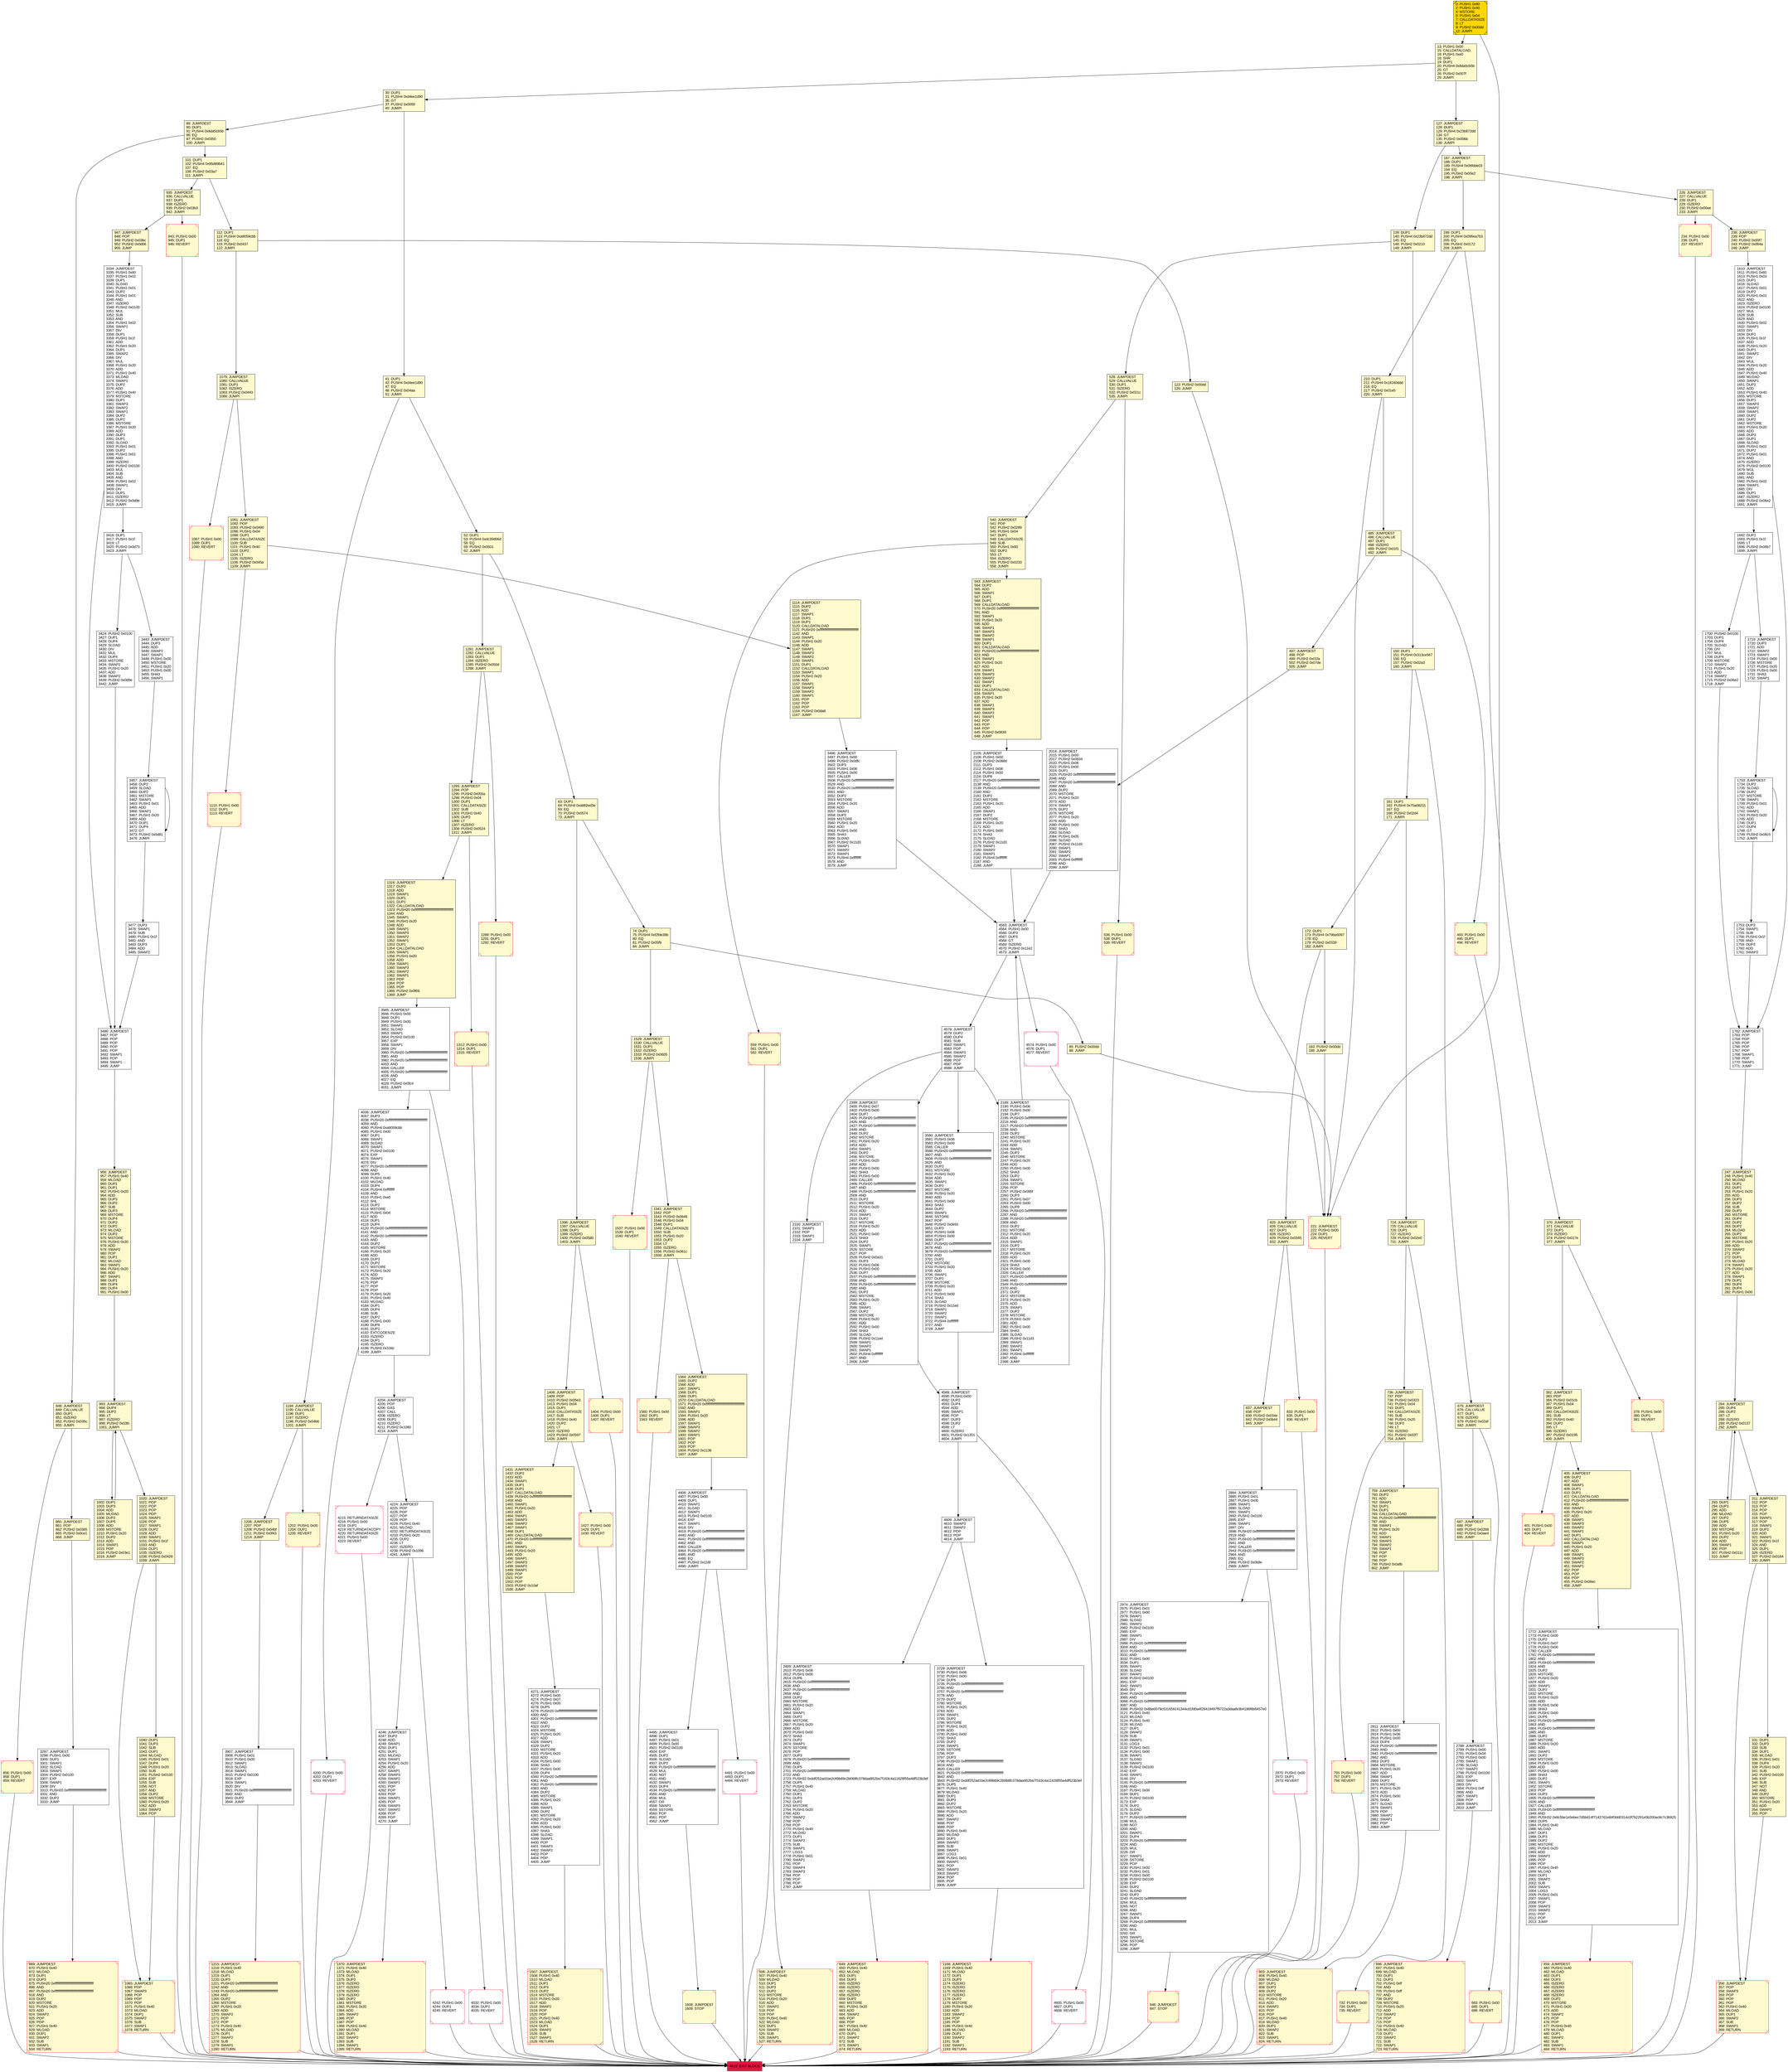 digraph G {
bgcolor=transparent rankdir=UD;
node [shape=box style=filled color=black fillcolor=white fontname=arial fontcolor=black];
187 [label="187: JUMPDEST\l188: DUP1\l189: PUSH4 0x06fdde03\l194: EQ\l195: PUSH2 0x00e2\l198: JUMPI\l" fillcolor=lemonchiffon ];
4615 [label="4615: EXIT BLOCK\l" fillcolor=crimson ];
683 [label="683: PUSH1 0x00\l685: DUP1\l686: REVERT\l" fillcolor=lemonchiffon shape=Msquare color=crimson ];
4495 [label="4495: JUMPDEST\l4496: DUP1\l4497: PUSH1 0x01\l4499: PUSH1 0x00\l4501: PUSH2 0x0100\l4504: EXP\l4505: DUP2\l4506: SLOAD\l4507: DUP2\l4508: PUSH20 0xffffffffffffffffffffffffffffffffffffffff\l4529: MUL\l4530: NOT\l4531: AND\l4532: SWAP1\l4533: DUP4\l4534: PUSH20 0xffffffffffffffffffffffffffffffffffffffff\l4555: AND\l4556: MUL\l4557: OR\l4558: SWAP1\l4559: SSTORE\l4560: POP\l4561: POP\l4562: JUMP\l" ];
956 [label="956: JUMPDEST\l957: PUSH1 0x40\l959: MLOAD\l960: DUP1\l961: DUP1\l962: PUSH1 0x20\l964: ADD\l965: DUP3\l966: DUP2\l967: SUB\l968: DUP3\l969: MSTORE\l970: DUP4\l971: DUP2\l972: DUP2\l973: MLOAD\l974: DUP2\l975: MSTORE\l976: PUSH1 0x20\l978: ADD\l979: SWAP2\l980: POP\l981: DUP1\l982: MLOAD\l983: SWAP1\l984: PUSH1 0x20\l986: ADD\l987: SWAP1\l988: DUP1\l989: DUP4\l990: DUP4\l991: PUSH1 0x00\l" fillcolor=lemonchiffon ];
696 [label="696: JUMPDEST\l697: PUSH1 0x40\l699: MLOAD\l700: DUP1\l701: DUP3\l702: PUSH1 0xff\l704: AND\l705: PUSH1 0xff\l707: AND\l708: DUP2\l709: MSTORE\l710: PUSH1 0x20\l712: ADD\l713: SWAP2\l714: POP\l715: POP\l716: PUSH1 0x40\l718: MLOAD\l719: DUP1\l720: SWAP2\l721: SUB\l722: SWAP1\l723: RETURN\l" fillcolor=lemonchiffon shape=Msquare color=crimson ];
759 [label="759: JUMPDEST\l760: DUP2\l761: ADD\l762: SWAP1\l763: DUP1\l764: DUP1\l765: CALLDATALOAD\l766: PUSH20 0xffffffffffffffffffffffffffffffffffffffff\l787: AND\l788: SWAP1\l789: PUSH1 0x20\l791: ADD\l792: SWAP1\l793: SWAP3\l794: SWAP2\l795: SWAP1\l796: POP\l797: POP\l798: POP\l799: PUSH2 0x0afb\l802: JUMP\l" fillcolor=lemonchiffon ];
943 [label="943: PUSH1 0x00\l945: DUP1\l946: REVERT\l" fillcolor=lemonchiffon shape=Msquare color=crimson ];
4563 [label="4563: JUMPDEST\l4564: PUSH1 0x00\l4566: DUP3\l4567: DUP3\l4568: GT\l4569: ISZERO\l4570: PUSH2 0x11e2\l4573: JUMPI\l" ];
1202 [label="1202: PUSH1 0x00\l1204: DUP1\l1205: REVERT\l" fillcolor=lemonchiffon shape=Msquare color=crimson ];
74 [label="74: DUP1\l75: PUSH4 0xf2fde38b\l80: EQ\l81: PUSH2 0x05f9\l84: JUMPI\l" fillcolor=lemonchiffon ];
89 [label="89: JUMPDEST\l90: DUP1\l91: PUSH4 0x8da5cb5b\l96: EQ\l97: PUSH2 0x0350\l100: JUMPI\l" fillcolor=lemonchiffon ];
1040 [label="1040: DUP1\l1041: DUP3\l1042: SUB\l1043: DUP1\l1044: MLOAD\l1045: PUSH1 0x01\l1047: DUP4\l1048: PUSH1 0x20\l1050: SUB\l1051: PUSH2 0x0100\l1054: EXP\l1055: SUB\l1056: NOT\l1057: AND\l1058: DUP2\l1059: MSTORE\l1060: PUSH1 0x20\l1062: ADD\l1063: SWAP2\l1064: POP\l" fillcolor=lemonchiffon ];
311 [label="311: JUMPDEST\l312: POP\l313: POP\l314: POP\l315: POP\l316: SWAP1\l317: POP\l318: SWAP1\l319: DUP2\l320: ADD\l321: SWAP1\l322: PUSH1 0x1f\l324: AND\l325: DUP1\l326: ISZERO\l327: PUSH2 0x0164\l330: JUMPI\l" fillcolor=lemonchiffon ];
2974 [label="2974: JUMPDEST\l2975: PUSH1 0x01\l2977: PUSH1 0x00\l2979: SWAP1\l2980: SLOAD\l2981: SWAP1\l2982: PUSH2 0x0100\l2985: EXP\l2986: SWAP1\l2987: DIV\l2988: PUSH20 0xffffffffffffffffffffffffffffffffffffffff\l3009: AND\l3010: PUSH20 0xffffffffffffffffffffffffffffffffffffffff\l3031: AND\l3032: PUSH1 0x00\l3034: DUP1\l3035: SWAP1\l3036: SLOAD\l3037: SWAP1\l3038: PUSH2 0x0100\l3041: EXP\l3042: SWAP1\l3043: DIV\l3044: PUSH20 0xffffffffffffffffffffffffffffffffffffffff\l3065: AND\l3066: PUSH20 0xffffffffffffffffffffffffffffffffffffffff\l3087: AND\l3088: PUSH32 0x8be0079c531659141344cd1fd0a4f28419497f9722a3daafe3b4186f6b6457e0\l3121: PUSH1 0x40\l3123: MLOAD\l3124: PUSH1 0x40\l3126: MLOAD\l3127: DUP1\l3128: SWAP2\l3129: SUB\l3130: SWAP1\l3131: LOG3\l3132: PUSH1 0x01\l3134: PUSH1 0x00\l3136: SWAP1\l3137: SLOAD\l3138: SWAP1\l3139: PUSH2 0x0100\l3142: EXP\l3143: SWAP1\l3144: DIV\l3145: PUSH20 0xffffffffffffffffffffffffffffffffffffffff\l3166: AND\l3167: PUSH1 0x00\l3169: DUP1\l3170: PUSH2 0x0100\l3173: EXP\l3174: DUP2\l3175: SLOAD\l3176: DUP2\l3177: PUSH20 0xffffffffffffffffffffffffffffffffffffffff\l3198: MUL\l3199: NOT\l3200: AND\l3201: SWAP1\l3202: DUP4\l3203: PUSH20 0xffffffffffffffffffffffffffffffffffffffff\l3224: AND\l3225: MUL\l3226: OR\l3227: SWAP1\l3228: SSTORE\l3229: POP\l3230: PUSH1 0x00\l3232: PUSH1 0x01\l3234: PUSH1 0x00\l3236: PUSH2 0x0100\l3239: EXP\l3240: DUP2\l3241: SLOAD\l3242: DUP2\l3243: PUSH20 0xffffffffffffffffffffffffffffffffffffffff\l3264: MUL\l3265: NOT\l3266: AND\l3267: SWAP1\l3268: DUP4\l3269: PUSH20 0xffffffffffffffffffffffffffffffffffffffff\l3290: AND\l3291: MUL\l3292: OR\l3293: SWAP1\l3294: SSTORE\l3295: POP\l3296: JUMP\l" ];
382 [label="382: JUMPDEST\l383: POP\l384: PUSH2 0x01cb\l387: PUSH1 0x04\l389: DUP1\l390: CALLDATASIZE\l391: SUB\l392: PUSH1 0x40\l394: DUP2\l395: LT\l396: ISZERO\l397: PUSH2 0x0195\l400: JUMPI\l" fillcolor=lemonchiffon ];
52 [label="52: DUP1\l53: PUSH4 0xdc39d06d\l58: EQ\l59: PUSH2 0x0501\l62: JUMPI\l" fillcolor=lemonchiffon ];
127 [label="127: JUMPDEST\l128: DUP1\l129: PUSH4 0x23b872dd\l134: GT\l135: PUSH2 0x00bb\l138: JUMPI\l" fillcolor=lemonchiffon ];
4491 [label="4491: PUSH1 0x00\l4493: DUP1\l4494: REVERT\l" shape=Msquare color=crimson ];
1700 [label="1700: PUSH2 0x0100\l1703: DUP1\l1704: DUP4\l1705: SLOAD\l1706: DIV\l1707: MUL\l1708: DUP4\l1709: MSTORE\l1710: SWAP2\l1711: PUSH1 0x20\l1713: ADD\l1714: SWAP2\l1715: PUSH2 0x06e2\l1718: JUMP\l" ];
139 [label="139: DUP1\l140: PUSH4 0x23b872dd\l145: EQ\l146: PUSH2 0x0210\l149: JUMPI\l" fillcolor=lemonchiffon ];
210 [label="210: DUP1\l211: PUSH4 0x18160ddd\l216: EQ\l217: PUSH2 0x01e5\l220: JUMPI\l" fillcolor=lemonchiffon ];
401 [label="401: PUSH1 0x00\l403: DUP1\l404: REVERT\l" fillcolor=lemonchiffon shape=Msquare color=crimson ];
1564 [label="1564: JUMPDEST\l1565: DUP2\l1566: ADD\l1567: SWAP1\l1568: DUP1\l1569: DUP1\l1570: CALLDATALOAD\l1571: PUSH20 0xffffffffffffffffffffffffffffffffffffffff\l1592: AND\l1593: SWAP1\l1594: PUSH1 0x20\l1596: ADD\l1597: SWAP1\l1598: SWAP3\l1599: SWAP2\l1600: SWAP1\l1601: POP\l1602: POP\l1603: POP\l1604: PUSH2 0x1136\l1607: JUMP\l" fillcolor=lemonchiffon ];
1427 [label="1427: PUSH1 0x00\l1429: DUP1\l1430: REVERT\l" fillcolor=lemonchiffon shape=Msquare color=crimson ];
4242 [label="4242: PUSH1 0x00\l4244: DUP1\l4245: REVERT\l" shape=Msquare color=crimson ];
101 [label="101: DUP1\l102: PUSH4 0x95d89b41\l107: EQ\l108: PUSH2 0x03a7\l111: JUMPI\l" fillcolor=lemonchiffon ];
869 [label="869: JUMPDEST\l870: PUSH1 0x40\l872: MLOAD\l873: DUP1\l874: DUP3\l875: PUSH20 0xffffffffffffffffffffffffffffffffffffffff\l896: AND\l897: PUSH20 0xffffffffffffffffffffffffffffffffffffffff\l918: AND\l919: DUP2\l920: MSTORE\l921: PUSH1 0x20\l923: ADD\l924: SWAP2\l925: POP\l926: POP\l927: PUSH1 0x40\l929: MLOAD\l930: DUP1\l931: SWAP2\l932: SUB\l933: SWAP1\l934: RETURN\l" fillcolor=lemonchiffon shape=Msquare color=crimson ];
3334 [label="3334: JUMPDEST\l3335: PUSH1 0x60\l3337: PUSH1 0x02\l3339: DUP1\l3340: SLOAD\l3341: PUSH1 0x01\l3343: DUP2\l3344: PUSH1 0x01\l3346: AND\l3347: ISZERO\l3348: PUSH2 0x0100\l3351: MUL\l3352: SUB\l3353: AND\l3354: PUSH1 0x02\l3356: SWAP1\l3357: DIV\l3358: DUP1\l3359: PUSH1 0x1f\l3361: ADD\l3362: PUSH1 0x20\l3364: DUP1\l3365: SWAP2\l3366: DIV\l3367: MUL\l3368: PUSH1 0x20\l3370: ADD\l3371: PUSH1 0x40\l3373: MLOAD\l3374: SWAP1\l3375: DUP2\l3376: ADD\l3377: PUSH1 0x40\l3379: MSTORE\l3380: DUP1\l3381: SWAP3\l3382: SWAP2\l3383: SWAP1\l3384: DUP2\l3385: DUP2\l3386: MSTORE\l3387: PUSH1 0x20\l3389: ADD\l3390: DUP3\l3391: DUP1\l3392: SLOAD\l3393: PUSH1 0x01\l3395: DUP2\l3396: PUSH1 0x01\l3398: AND\l3399: ISZERO\l3400: PUSH2 0x0100\l3403: MUL\l3404: SUB\l3405: AND\l3406: PUSH1 0x02\l3408: SWAP1\l3409: DIV\l3410: DUP1\l3411: ISZERO\l3412: PUSH2 0x0d9e\l3415: JUMPI\l" ];
3416 [label="3416: DUP1\l3417: PUSH1 0x1f\l3419: LT\l3420: PUSH2 0x0d73\l3423: JUMPI\l" ];
1610 [label="1610: JUMPDEST\l1611: PUSH1 0x60\l1613: PUSH1 0x03\l1615: DUP1\l1616: SLOAD\l1617: PUSH1 0x01\l1619: DUP2\l1620: PUSH1 0x01\l1622: AND\l1623: ISZERO\l1624: PUSH2 0x0100\l1627: MUL\l1628: SUB\l1629: AND\l1630: PUSH1 0x02\l1632: SWAP1\l1633: DIV\l1634: DUP1\l1635: PUSH1 0x1f\l1637: ADD\l1638: PUSH1 0x20\l1640: DUP1\l1641: SWAP2\l1642: DIV\l1643: MUL\l1644: PUSH1 0x20\l1646: ADD\l1647: PUSH1 0x40\l1649: MLOAD\l1650: SWAP1\l1651: DUP2\l1652: ADD\l1653: PUSH1 0x40\l1655: MSTORE\l1656: DUP1\l1657: SWAP3\l1658: SWAP2\l1659: SWAP1\l1660: DUP2\l1661: DUP2\l1662: MSTORE\l1663: PUSH1 0x20\l1665: ADD\l1666: DUP3\l1667: DUP1\l1668: SLOAD\l1669: PUSH1 0x01\l1671: DUP2\l1672: PUSH1 0x01\l1674: AND\l1675: ISZERO\l1676: PUSH2 0x0100\l1679: MUL\l1680: SUB\l1681: AND\l1682: PUSH1 0x02\l1684: SWAP1\l1685: DIV\l1686: DUP1\l1687: ISZERO\l1688: PUSH2 0x06e2\l1691: JUMPI\l" ];
3945 [label="3945: JUMPDEST\l3946: PUSH1 0x00\l3948: DUP1\l3949: PUSH1 0x00\l3951: SWAP1\l3952: SLOAD\l3953: SWAP1\l3954: PUSH2 0x0100\l3957: EXP\l3958: SWAP1\l3959: DIV\l3960: PUSH20 0xffffffffffffffffffffffffffffffffffffffff\l3981: AND\l3982: PUSH20 0xffffffffffffffffffffffffffffffffffffffff\l4003: AND\l4004: CALLER\l4005: PUSH20 0xffffffffffffffffffffffffffffffffffffffff\l4026: AND\l4027: EQ\l4028: PUSH2 0x0fc4\l4031: JUMPI\l" ];
2399 [label="2399: JUMPDEST\l2400: PUSH1 0x07\l2402: PUSH1 0x00\l2404: DUP7\l2405: PUSH20 0xffffffffffffffffffffffffffffffffffffffff\l2426: AND\l2427: PUSH20 0xffffffffffffffffffffffffffffffffffffffff\l2448: AND\l2449: DUP2\l2450: MSTORE\l2451: PUSH1 0x20\l2453: ADD\l2454: SWAP1\l2455: DUP2\l2456: MSTORE\l2457: PUSH1 0x20\l2459: ADD\l2460: PUSH1 0x00\l2462: SHA3\l2463: PUSH1 0x00\l2465: CALLER\l2466: PUSH20 0xffffffffffffffffffffffffffffffffffffffff\l2487: AND\l2488: PUSH20 0xffffffffffffffffffffffffffffffffffffffff\l2509: AND\l2510: DUP2\l2511: MSTORE\l2512: PUSH1 0x20\l2514: ADD\l2515: SWAP1\l2516: DUP2\l2517: MSTORE\l2518: PUSH1 0x20\l2520: ADD\l2521: PUSH1 0x00\l2523: SHA3\l2524: DUP2\l2525: SWAP1\l2526: SSTORE\l2527: POP\l2528: PUSH2 0x0a31\l2531: DUP3\l2532: PUSH1 0x06\l2534: PUSH1 0x00\l2536: DUP7\l2537: PUSH20 0xffffffffffffffffffffffffffffffffffffffff\l2558: AND\l2559: PUSH20 0xffffffffffffffffffffffffffffffffffffffff\l2580: AND\l2581: DUP2\l2582: MSTORE\l2583: PUSH1 0x20\l2585: ADD\l2586: SWAP1\l2587: DUP2\l2588: MSTORE\l2589: PUSH1 0x20\l2591: ADD\l2592: PUSH1 0x00\l2594: SHA3\l2595: SLOAD\l2596: PUSH2 0x11ed\l2599: SWAP1\l2600: SWAP2\l2601: SWAP1\l2602: PUSH4 0xffffffff\l2607: AND\l2608: JUMP\l" ];
4609 [label="4609: JUMPDEST\l4610: SWAP3\l4611: SWAP2\l4612: POP\l4613: POP\l4614: JUMP\l" ];
2970 [label="2970: PUSH1 0x00\l2972: DUP1\l2973: REVERT\l" shape=Msquare color=crimson ];
2788 [label="2788: JUMPDEST\l2789: PUSH1 0x00\l2791: PUSH1 0x04\l2793: PUSH1 0x00\l2795: SWAP1\l2796: SLOAD\l2797: SWAP1\l2798: PUSH2 0x0100\l2801: EXP\l2802: SWAP1\l2803: DIV\l2804: PUSH1 0xff\l2806: AND\l2807: SWAP1\l2808: POP\l2809: SWAP1\l2810: JUMP\l" ];
4224 [label="4224: JUMPDEST\l4225: POP\l4226: POP\l4227: POP\l4228: POP\l4229: PUSH1 0x40\l4231: MLOAD\l4232: RETURNDATASIZE\l4233: PUSH1 0x20\l4235: DUP2\l4236: LT\l4237: ISZERO\l4238: PUSH2 0x1096\l4241: JUMPI\l" ];
331 [label="331: DUP1\l332: DUP3\l333: SUB\l334: DUP1\l335: MLOAD\l336: PUSH1 0x01\l338: DUP4\l339: PUSH1 0x20\l341: SUB\l342: PUSH2 0x0100\l345: EXP\l346: SUB\l347: NOT\l348: AND\l349: DUP2\l350: MSTORE\l351: PUSH1 0x20\l353: ADD\l354: SWAP2\l355: POP\l" fillcolor=lemonchiffon ];
1541 [label="1541: JUMPDEST\l1542: POP\l1543: PUSH2 0x0648\l1546: PUSH1 0x04\l1548: DUP1\l1549: CALLDATASIZE\l1550: SUB\l1551: PUSH1 0x20\l1553: DUP2\l1554: LT\l1555: ISZERO\l1556: PUSH2 0x061c\l1559: JUMPI\l" fillcolor=lemonchiffon ];
993 [label="993: JUMPDEST\l994: DUP4\l995: DUP2\l996: LT\l997: ISZERO\l998: PUSH2 0x03fc\l1001: JUMPI\l" fillcolor=lemonchiffon ];
1408 [label="1408: JUMPDEST\l1409: POP\l1410: PUSH2 0x05e3\l1413: PUSH1 0x04\l1415: DUP1\l1416: CALLDATASIZE\l1417: SUB\l1418: PUSH1 0x40\l1420: DUP2\l1421: LT\l1422: ISZERO\l1423: PUSH2 0x0597\l1426: JUMPI\l" fillcolor=lemonchiffon ];
247 [label="247: JUMPDEST\l248: PUSH1 0x40\l250: MLOAD\l251: DUP1\l252: DUP1\l253: PUSH1 0x20\l255: ADD\l256: DUP3\l257: DUP2\l258: SUB\l259: DUP3\l260: MSTORE\l261: DUP4\l262: DUP2\l263: DUP2\l264: MLOAD\l265: DUP2\l266: MSTORE\l267: PUSH1 0x20\l269: ADD\l270: SWAP2\l271: POP\l272: DUP1\l273: MLOAD\l274: SWAP1\l275: PUSH1 0x20\l277: ADD\l278: SWAP1\l279: DUP1\l280: DUP4\l281: DUP4\l282: PUSH1 0x00\l" fillcolor=lemonchiffon ];
563 [label="563: JUMPDEST\l564: DUP2\l565: ADD\l566: SWAP1\l567: DUP1\l568: DUP1\l569: CALLDATALOAD\l570: PUSH20 0xffffffffffffffffffffffffffffffffffffffff\l591: AND\l592: SWAP1\l593: PUSH1 0x20\l595: ADD\l596: SWAP1\l597: SWAP3\l598: SWAP2\l599: SWAP1\l600: DUP1\l601: CALLDATALOAD\l602: PUSH20 0xffffffffffffffffffffffffffffffffffffffff\l623: AND\l624: SWAP1\l625: PUSH1 0x20\l627: ADD\l628: SWAP1\l629: SWAP3\l630: SWAP2\l631: SWAP1\l632: DUP1\l633: CALLDATALOAD\l634: SWAP1\l635: PUSH1 0x20\l637: ADD\l638: SWAP1\l639: SWAP3\l640: SWAP2\l641: SWAP1\l642: POP\l643: POP\l644: POP\l645: PUSH2 0x0839\l648: JUMP\l" fillcolor=lemonchiffon ];
506 [label="506: JUMPDEST\l507: PUSH1 0x40\l509: MLOAD\l510: DUP1\l511: DUP3\l512: DUP2\l513: MSTORE\l514: PUSH1 0x20\l516: ADD\l517: SWAP2\l518: POP\l519: POP\l520: PUSH1 0x40\l522: MLOAD\l523: DUP1\l524: SWAP2\l525: SUB\l526: SWAP1\l527: RETURN\l" fillcolor=lemonchiffon shape=Msquare color=crimson ];
234 [label="234: PUSH1 0x00\l236: DUP1\l237: REVERT\l" fillcolor=lemonchiffon shape=Msquare color=crimson ];
284 [label="284: JUMPDEST\l285: DUP4\l286: DUP2\l287: LT\l288: ISZERO\l289: PUSH2 0x0137\l292: JUMPI\l" fillcolor=lemonchiffon ];
1692 [label="1692: DUP1\l1693: PUSH1 0x1f\l1695: LT\l1696: PUSH2 0x06b7\l1699: JUMPI\l" ];
238 [label="238: JUMPDEST\l239: POP\l240: PUSH2 0x00f7\l243: PUSH2 0x064a\l246: JUMP\l" fillcolor=lemonchiffon ];
493 [label="493: PUSH1 0x00\l495: DUP1\l496: REVERT\l" fillcolor=lemonchiffon shape=Msquare color=crimson ];
837 [label="837: JUMPDEST\l838: POP\l839: PUSH2 0x034e\l842: PUSH2 0x0b44\l845: JUMP\l" fillcolor=lemonchiffon ];
4271 [label="4271: JUMPDEST\l4272: PUSH1 0x00\l4274: PUSH1 0x07\l4276: PUSH1 0x00\l4278: DUP5\l4279: PUSH20 0xffffffffffffffffffffffffffffffffffffffff\l4300: AND\l4301: PUSH20 0xffffffffffffffffffffffffffffffffffffffff\l4322: AND\l4323: DUP2\l4324: MSTORE\l4325: PUSH1 0x20\l4327: ADD\l4328: SWAP1\l4329: DUP2\l4330: MSTORE\l4331: PUSH1 0x20\l4333: ADD\l4334: PUSH1 0x00\l4336: SHA3\l4337: PUSH1 0x00\l4339: DUP4\l4340: PUSH20 0xffffffffffffffffffffffffffffffffffffffff\l4361: AND\l4362: PUSH20 0xffffffffffffffffffffffffffffffffffffffff\l4383: AND\l4384: DUP2\l4385: MSTORE\l4386: PUSH1 0x20\l4388: ADD\l4389: SWAP1\l4390: DUP2\l4391: MSTORE\l4392: PUSH1 0x20\l4394: ADD\l4395: PUSH1 0x00\l4397: SHA3\l4398: SLOAD\l4399: SWAP1\l4400: POP\l4401: SWAP3\l4402: SWAP2\l4403: POP\l4404: POP\l4405: JUMP\l" ];
1507 [label="1507: JUMPDEST\l1508: PUSH1 0x40\l1510: MLOAD\l1511: DUP1\l1512: DUP3\l1513: DUP2\l1514: MSTORE\l1515: PUSH1 0x20\l1517: ADD\l1518: SWAP2\l1519: POP\l1520: POP\l1521: PUSH1 0x40\l1523: MLOAD\l1524: DUP1\l1525: SWAP2\l1526: SUB\l1527: SWAP1\l1528: RETURN\l" fillcolor=lemonchiffon shape=Msquare color=crimson ];
755 [label="755: PUSH1 0x00\l757: DUP1\l758: REVERT\l" fillcolor=lemonchiffon shape=Msquare color=crimson ];
3729 [label="3729: JUMPDEST\l3730: PUSH1 0x06\l3732: PUSH1 0x00\l3734: DUP6\l3735: PUSH20 0xffffffffffffffffffffffffffffffffffffffff\l3756: AND\l3757: PUSH20 0xffffffffffffffffffffffffffffffffffffffff\l3778: AND\l3779: DUP2\l3780: MSTORE\l3781: PUSH1 0x20\l3783: ADD\l3784: SWAP1\l3785: DUP2\l3786: MSTORE\l3787: PUSH1 0x20\l3789: ADD\l3790: PUSH1 0x00\l3792: SHA3\l3793: DUP2\l3794: SWAP1\l3795: SSTORE\l3796: POP\l3797: DUP3\l3798: PUSH20 0xffffffffffffffffffffffffffffffffffffffff\l3819: AND\l3820: CALLER\l3821: PUSH20 0xffffffffffffffffffffffffffffffffffffffff\l3842: AND\l3843: PUSH32 0xddf252ad1be2c89b69c2b068fc378daa952ba7f163c4a11628f55a4df523b3ef\l3876: DUP5\l3877: PUSH1 0x40\l3879: MLOAD\l3880: DUP1\l3881: DUP3\l3882: DUP2\l3883: MSTORE\l3884: PUSH1 0x20\l3886: ADD\l3887: SWAP2\l3888: POP\l3889: POP\l3890: PUSH1 0x40\l3892: MLOAD\l3893: DUP1\l3894: SWAP2\l3895: SUB\l3896: SWAP1\l3897: LOG3\l3898: PUSH1 0x01\l3900: SWAP1\l3901: POP\l3902: SWAP3\l3903: SWAP2\l3904: POP\l3905: POP\l3906: JUMP\l" ];
4036 [label="4036: JUMPDEST\l4037: DUP3\l4038: PUSH20 0xffffffffffffffffffffffffffffffffffffffff\l4059: AND\l4060: PUSH4 0xa9059cbb\l4065: PUSH1 0x00\l4067: DUP1\l4068: SWAP1\l4069: SLOAD\l4070: SWAP1\l4071: PUSH2 0x0100\l4074: EXP\l4075: SWAP1\l4076: DIV\l4077: PUSH20 0xffffffffffffffffffffffffffffffffffffffff\l4098: AND\l4099: DUP5\l4100: PUSH1 0x40\l4102: MLOAD\l4103: DUP4\l4104: PUSH4 0xffffffff\l4109: AND\l4110: PUSH1 0xe0\l4112: SHL\l4113: DUP2\l4114: MSTORE\l4115: PUSH1 0x04\l4117: ADD\l4118: DUP1\l4119: DUP4\l4120: PUSH20 0xffffffffffffffffffffffffffffffffffffffff\l4141: AND\l4142: PUSH20 0xffffffffffffffffffffffffffffffffffffffff\l4163: AND\l4164: DUP2\l4165: MSTORE\l4166: PUSH1 0x20\l4168: ADD\l4169: DUP3\l4170: DUP2\l4171: MSTORE\l4172: PUSH1 0x20\l4174: ADD\l4175: SWAP3\l4176: POP\l4177: POP\l4178: POP\l4179: PUSH1 0x20\l4181: PUSH1 0x40\l4183: MLOAD\l4184: DUP1\l4185: DUP4\l4186: SUB\l4187: DUP2\l4188: PUSH1 0x00\l4190: DUP8\l4191: DUP1\l4192: EXTCODESIZE\l4193: ISZERO\l4194: DUP1\l4195: ISZERO\l4196: PUSH2 0x106c\l4199: JUMPI\l" ];
497 [label="497: JUMPDEST\l498: POP\l499: PUSH2 0x01fa\l502: PUSH2 0x07de\l505: JUMP\l" fillcolor=lemonchiffon ];
4605 [label="4605: PUSH1 0x00\l4607: DUP1\l4608: REVERT\l" shape=Msquare color=crimson ];
724 [label="724: JUMPDEST\l725: CALLVALUE\l726: DUP1\l727: ISZERO\l728: PUSH2 0x02e0\l731: JUMPI\l" fillcolor=lemonchiffon ];
30 [label="30: DUP1\l31: PUSH4 0xd4ee1d90\l36: GT\l37: PUSH2 0x0059\l40: JUMPI\l" fillcolor=lemonchiffon ];
4032 [label="4032: PUSH1 0x00\l4034: DUP1\l4035: REVERT\l" shape=Msquare color=crimson ];
405 [label="405: JUMPDEST\l406: DUP2\l407: ADD\l408: SWAP1\l409: DUP1\l410: DUP1\l411: CALLDATALOAD\l412: PUSH20 0xffffffffffffffffffffffffffffffffffffffff\l433: AND\l434: SWAP1\l435: PUSH1 0x20\l437: ADD\l438: SWAP1\l439: SWAP3\l440: SWAP2\l441: SWAP1\l442: DUP1\l443: CALLDATALOAD\l444: SWAP1\l445: PUSH1 0x20\l447: ADD\l448: SWAP1\l449: SWAP3\l450: SWAP2\l451: SWAP1\l452: POP\l453: POP\l454: POP\l455: PUSH2 0x06ec\l458: JUMP\l" fillcolor=lemonchiffon ];
1370 [label="1370: JUMPDEST\l1371: PUSH1 0x40\l1373: MLOAD\l1374: DUP1\l1375: DUP3\l1376: ISZERO\l1377: ISZERO\l1378: ISZERO\l1379: ISZERO\l1380: DUP2\l1381: MSTORE\l1382: PUSH1 0x20\l1384: ADD\l1385: SWAP2\l1386: POP\l1387: POP\l1388: PUSH1 0x40\l1390: MLOAD\l1391: DUP1\l1392: SWAP2\l1393: SUB\l1394: SWAP1\l1395: RETURN\l" fillcolor=lemonchiffon shape=Msquare color=crimson ];
183 [label="183: PUSH2 0x00dd\l186: JUMP\l" fillcolor=lemonchiffon ];
226 [label="226: JUMPDEST\l227: CALLVALUE\l228: DUP1\l229: ISZERO\l230: PUSH2 0x00ee\l233: JUMPI\l" fillcolor=lemonchiffon ];
2100 [label="2100: JUMPDEST\l2101: SWAP1\l2102: POP\l2103: SWAP1\l2104: JUMP\l" ];
736 [label="736: JUMPDEST\l737: POP\l738: PUSH2 0x0323\l741: PUSH1 0x04\l743: DUP1\l744: CALLDATASIZE\l745: SUB\l746: PUSH1 0x20\l748: DUP2\l749: LT\l750: ISZERO\l751: PUSH2 0x02f7\l754: JUMPI\l" fillcolor=lemonchiffon ];
3443 [label="3443: JUMPDEST\l3444: DUP3\l3445: ADD\l3446: SWAP2\l3447: SWAP1\l3448: PUSH1 0x00\l3450: MSTORE\l3451: PUSH1 0x20\l3453: PUSH1 0x00\l3455: SHA3\l3456: SWAP1\l" ];
4215 [label="4215: RETURNDATASIZE\l4216: PUSH1 0x00\l4218: DUP1\l4219: RETURNDATACOPY\l4220: RETURNDATASIZE\l4221: PUSH1 0x00\l4223: REVERT\l" shape=Msquare color=crimson ];
3457 [label="3457: JUMPDEST\l3458: DUP2\l3459: SLOAD\l3460: DUP2\l3461: MSTORE\l3462: SWAP1\l3463: PUSH1 0x01\l3465: ADD\l3466: SWAP1\l3467: PUSH1 0x20\l3469: ADD\l3470: DUP1\l3471: DUP4\l3472: GT\l3473: PUSH2 0x0d81\l3476: JUMPI\l" ];
1293 [label="1293: JUMPDEST\l1294: POP\l1295: PUSH2 0x055a\l1298: PUSH1 0x04\l1300: DUP1\l1301: CALLDATASIZE\l1302: SUB\l1303: PUSH1 0x40\l1305: DUP2\l1306: LT\l1307: ISZERO\l1308: PUSH2 0x0524\l1311: JUMPI\l" fillcolor=lemonchiffon ];
1529 [label="1529: JUMPDEST\l1530: CALLVALUE\l1531: DUP1\l1532: ISZERO\l1533: PUSH2 0x0605\l1536: JUMPI\l" fillcolor=lemonchiffon ];
112 [label="112: DUP1\l113: PUSH4 0xa9059cbb\l118: EQ\l119: PUSH2 0x0437\l122: JUMPI\l" fillcolor=lemonchiffon ];
732 [label="732: PUSH1 0x00\l734: DUP1\l735: REVERT\l" fillcolor=lemonchiffon shape=Msquare color=crimson ];
2811 [label="2811: JUMPDEST\l2812: PUSH1 0x00\l2814: PUSH1 0x06\l2816: PUSH1 0x00\l2818: DUP4\l2819: PUSH20 0xffffffffffffffffffffffffffffffffffffffff\l2840: AND\l2841: PUSH20 0xffffffffffffffffffffffffffffffffffffffff\l2862: AND\l2863: DUP2\l2864: MSTORE\l2865: PUSH1 0x20\l2867: ADD\l2868: SWAP1\l2869: DUP2\l2870: MSTORE\l2871: PUSH1 0x20\l2873: ADD\l2874: PUSH1 0x00\l2876: SHA3\l2877: SLOAD\l2878: SWAP1\l2879: POP\l2880: SWAP2\l2881: SWAP1\l2882: POP\l2883: JUMP\l" ];
370 [label="370: JUMPDEST\l371: CALLVALUE\l372: DUP1\l373: ISZERO\l374: PUSH2 0x017e\l377: JUMPI\l" fillcolor=lemonchiffon ];
4574 [label="4574: PUSH1 0x00\l4576: DUP1\l4577: REVERT\l" shape=Msquare color=crimson ];
1312 [label="1312: PUSH1 0x00\l1314: DUP1\l1315: REVERT\l" fillcolor=lemonchiffon shape=Msquare color=crimson ];
85 [label="85: PUSH2 0x00dd\l88: JUMP\l" fillcolor=lemonchiffon ];
150 [label="150: DUP1\l151: PUSH4 0x313ce567\l156: EQ\l157: PUSH2 0x02a3\l160: JUMPI\l" fillcolor=lemonchiffon ];
161 [label="161: DUP1\l162: PUSH4 0x70a08231\l167: EQ\l168: PUSH2 0x02d4\l171: JUMPI\l" fillcolor=lemonchiffon ];
825 [label="825: JUMPDEST\l826: CALLVALUE\l827: DUP1\l828: ISZERO\l829: PUSH2 0x0345\l832: JUMPI\l" fillcolor=lemonchiffon ];
4204 [label="4204: JUMPDEST\l4205: POP\l4206: GAS\l4207: CALL\l4208: ISZERO\l4209: DUP1\l4210: ISZERO\l4211: PUSH2 0x1080\l4214: JUMPI\l" ];
1114 [label="1114: JUMPDEST\l1115: DUP2\l1116: ADD\l1117: SWAP1\l1118: DUP1\l1119: DUP1\l1120: CALLDATALOAD\l1121: PUSH20 0xffffffffffffffffffffffffffffffffffffffff\l1142: AND\l1143: SWAP1\l1144: PUSH1 0x20\l1146: ADD\l1147: SWAP1\l1148: SWAP3\l1149: SWAP2\l1150: SWAP1\l1151: DUP1\l1152: CALLDATALOAD\l1153: SWAP1\l1154: PUSH1 0x20\l1156: ADD\l1157: SWAP1\l1158: SWAP3\l1159: SWAP2\l1160: SWAP1\l1161: POP\l1162: POP\l1163: POP\l1164: PUSH2 0x0da8\l1167: JUMP\l" fillcolor=lemonchiffon ];
1772 [label="1772: JUMPDEST\l1773: PUSH1 0x00\l1775: DUP2\l1776: PUSH1 0x07\l1778: PUSH1 0x00\l1780: CALLER\l1781: PUSH20 0xffffffffffffffffffffffffffffffffffffffff\l1802: AND\l1803: PUSH20 0xffffffffffffffffffffffffffffffffffffffff\l1824: AND\l1825: DUP2\l1826: MSTORE\l1827: PUSH1 0x20\l1829: ADD\l1830: SWAP1\l1831: DUP2\l1832: MSTORE\l1833: PUSH1 0x20\l1835: ADD\l1836: PUSH1 0x00\l1838: SHA3\l1839: PUSH1 0x00\l1841: DUP6\l1842: PUSH20 0xffffffffffffffffffffffffffffffffffffffff\l1863: AND\l1864: PUSH20 0xffffffffffffffffffffffffffffffffffffffff\l1885: AND\l1886: DUP2\l1887: MSTORE\l1888: PUSH1 0x20\l1890: ADD\l1891: SWAP1\l1892: DUP2\l1893: MSTORE\l1894: PUSH1 0x20\l1896: ADD\l1897: PUSH1 0x00\l1899: SHA3\l1900: DUP2\l1901: SWAP1\l1902: SSTORE\l1903: POP\l1904: DUP3\l1905: PUSH20 0xffffffffffffffffffffffffffffffffffffffff\l1926: AND\l1927: CALLER\l1928: PUSH20 0xffffffffffffffffffffffffffffffffffffffff\l1949: AND\l1950: PUSH32 0x8c5be1e5ebec7d5bd14f71427d1e84f3dd0314c0f7b2291e5b200ac8c7c3b925\l1983: DUP5\l1984: PUSH1 0x40\l1986: MLOAD\l1987: DUP1\l1988: DUP3\l1989: DUP2\l1990: MSTORE\l1991: PUSH1 0x20\l1993: ADD\l1994: SWAP2\l1995: POP\l1996: POP\l1997: PUSH1 0x40\l1999: MLOAD\l2000: DUP1\l2001: SWAP2\l2002: SUB\l2003: SWAP1\l2004: LOG3\l2005: PUSH1 0x01\l2007: SWAP1\l2008: POP\l2009: SWAP3\l2010: SWAP2\l2011: POP\l2012: POP\l2013: JUMP\l" ];
293 [label="293: DUP1\l294: DUP3\l295: ADD\l296: MLOAD\l297: DUP2\l298: DUP5\l299: ADD\l300: MSTORE\l301: PUSH1 0x20\l303: DUP2\l304: ADD\l305: SWAP1\l306: POP\l307: PUSH2 0x011c\l310: JUMP\l" fillcolor=lemonchiffon ];
559 [label="559: PUSH1 0x00\l561: DUP1\l562: REVERT\l" fillcolor=lemonchiffon shape=Msquare color=crimson ];
2884 [label="2884: JUMPDEST\l2885: PUSH1 0x01\l2887: PUSH1 0x00\l2889: SWAP1\l2890: SLOAD\l2891: SWAP1\l2892: PUSH2 0x0100\l2895: EXP\l2896: SWAP1\l2897: DIV\l2898: PUSH20 0xffffffffffffffffffffffffffffffffffffffff\l2919: AND\l2920: PUSH20 0xffffffffffffffffffffffffffffffffffffffff\l2941: AND\l2942: CALLER\l2943: PUSH20 0xffffffffffffffffffffffffffffffffffffffff\l2964: AND\l2965: EQ\l2966: PUSH2 0x0b9e\l2969: JUMPI\l" ];
1281 [label="1281: JUMPDEST\l1282: CALLVALUE\l1283: DUP1\l1284: ISZERO\l1285: PUSH2 0x050d\l1288: JUMPI\l" fillcolor=lemonchiffon ];
803 [label="803: JUMPDEST\l804: PUSH1 0x40\l806: MLOAD\l807: DUP1\l808: DUP3\l809: DUP2\l810: MSTORE\l811: PUSH1 0x20\l813: ADD\l814: SWAP2\l815: POP\l816: POP\l817: PUSH1 0x40\l819: MLOAD\l820: DUP1\l821: SWAP2\l822: SUB\l823: SWAP1\l824: RETURN\l" fillcolor=lemonchiffon shape=Msquare color=crimson ];
1733 [label="1733: JUMPDEST\l1734: DUP2\l1735: SLOAD\l1736: DUP2\l1737: MSTORE\l1738: SWAP1\l1739: PUSH1 0x01\l1741: ADD\l1742: SWAP1\l1743: PUSH1 0x20\l1745: ADD\l1746: DUP1\l1747: DUP4\l1748: GT\l1749: PUSH2 0x06c5\l1752: JUMPI\l" ];
1431 [label="1431: JUMPDEST\l1432: DUP2\l1433: ADD\l1434: SWAP1\l1435: DUP1\l1436: DUP1\l1437: CALLDATALOAD\l1438: PUSH20 0xffffffffffffffffffffffffffffffffffffffff\l1459: AND\l1460: SWAP1\l1461: PUSH1 0x20\l1463: ADD\l1464: SWAP1\l1465: SWAP3\l1466: SWAP2\l1467: SWAP1\l1468: DUP1\l1469: CALLDATALOAD\l1470: PUSH20 0xffffffffffffffffffffffffffffffffffffffff\l1491: AND\l1492: SWAP1\l1493: PUSH1 0x20\l1495: ADD\l1496: SWAP1\l1497: SWAP3\l1498: SWAP2\l1499: SWAP1\l1500: POP\l1501: POP\l1502: POP\l1503: PUSH2 0x10af\l1506: JUMP\l" fillcolor=lemonchiffon ];
1087 [label="1087: PUSH1 0x00\l1089: DUP1\l1090: REVERT\l" fillcolor=lemonchiffon shape=Msquare color=crimson ];
1537 [label="1537: PUSH1 0x00\l1539: DUP1\l1540: REVERT\l" fillcolor=lemonchiffon shape=Msquare color=crimson ];
1396 [label="1396: JUMPDEST\l1397: CALLVALUE\l1398: DUP1\l1399: ISZERO\l1400: PUSH2 0x0580\l1403: JUMPI\l" fillcolor=lemonchiffon ];
687 [label="687: JUMPDEST\l688: POP\l689: PUSH2 0x02b8\l692: PUSH2 0x0ae4\l695: JUMP\l" fillcolor=lemonchiffon ];
1289 [label="1289: PUSH1 0x00\l1291: DUP1\l1292: REVERT\l" fillcolor=lemonchiffon shape=Msquare color=crimson ];
123 [label="123: PUSH2 0x00dd\l126: JUMP\l" fillcolor=lemonchiffon ];
3486 [label="3486: JUMPDEST\l3487: POP\l3488: POP\l3489: POP\l3490: POP\l3491: POP\l3492: SWAP1\l3493: POP\l3494: SWAP1\l3495: JUMP\l" ];
0 [label="0: PUSH1 0x80\l2: PUSH1 0x40\l4: MSTORE\l5: PUSH1 0x04\l7: CALLDATASIZE\l8: LT\l9: PUSH2 0x00dd\l12: JUMPI\l" fillcolor=lemonchiffon shape=Msquare fillcolor=gold ];
528 [label="528: JUMPDEST\l529: CALLVALUE\l530: DUP1\l531: ISZERO\l532: PUSH2 0x021c\l535: JUMPI\l" fillcolor=lemonchiffon ];
1168 [label="1168: JUMPDEST\l1169: PUSH1 0x40\l1171: MLOAD\l1172: DUP1\l1173: DUP3\l1174: ISZERO\l1175: ISZERO\l1176: ISZERO\l1177: ISZERO\l1178: DUP2\l1179: MSTORE\l1180: PUSH1 0x20\l1182: ADD\l1183: SWAP2\l1184: POP\l1185: POP\l1186: PUSH1 0x40\l1188: MLOAD\l1189: DUP1\l1190: SWAP2\l1191: SUB\l1192: SWAP1\l1193: RETURN\l" fillcolor=lemonchiffon shape=Msquare color=crimson ];
1719 [label="1719: JUMPDEST\l1720: DUP3\l1721: ADD\l1722: SWAP2\l1723: SWAP1\l1724: PUSH1 0x00\l1726: MSTORE\l1727: PUSH1 0x20\l1729: PUSH1 0x00\l1731: SHA3\l1732: SWAP1\l" ];
3477 [label="3477: DUP3\l3478: SWAP1\l3479: SUB\l3480: PUSH1 0x1f\l3482: AND\l3483: DUP3\l3484: ADD\l3485: SWAP2\l" ];
2189 [label="2189: JUMPDEST\l2190: PUSH1 0x06\l2192: PUSH1 0x00\l2194: DUP7\l2195: PUSH20 0xffffffffffffffffffffffffffffffffffffffff\l2216: AND\l2217: PUSH20 0xffffffffffffffffffffffffffffffffffffffff\l2238: AND\l2239: DUP2\l2240: MSTORE\l2241: PUSH1 0x20\l2243: ADD\l2244: SWAP1\l2245: DUP2\l2246: MSTORE\l2247: PUSH1 0x20\l2249: ADD\l2250: PUSH1 0x00\l2252: SHA3\l2253: DUP2\l2254: SWAP1\l2255: SSTORE\l2256: POP\l2257: PUSH2 0x095f\l2260: DUP3\l2261: PUSH1 0x07\l2263: PUSH1 0x00\l2265: DUP8\l2266: PUSH20 0xffffffffffffffffffffffffffffffffffffffff\l2287: AND\l2288: PUSH20 0xffffffffffffffffffffffffffffffffffffffff\l2309: AND\l2310: DUP2\l2311: MSTORE\l2312: PUSH1 0x20\l2314: ADD\l2315: SWAP1\l2316: DUP2\l2317: MSTORE\l2318: PUSH1 0x20\l2320: ADD\l2321: PUSH1 0x00\l2323: SHA3\l2324: PUSH1 0x00\l2326: CALLER\l2327: PUSH20 0xffffffffffffffffffffffffffffffffffffffff\l2348: AND\l2349: PUSH20 0xffffffffffffffffffffffffffffffffffffffff\l2370: AND\l2371: DUP2\l2372: MSTORE\l2373: PUSH1 0x20\l2375: ADD\l2376: SWAP1\l2377: DUP2\l2378: MSTORE\l2379: PUSH1 0x20\l2381: ADD\l2382: PUSH1 0x00\l2384: SHA3\l2385: SLOAD\l2386: PUSH2 0x11d3\l2389: SWAP1\l2390: SWAP2\l2391: SWAP1\l2392: PUSH4 0xffffffff\l2397: AND\l2398: JUMP\l" ];
1316 [label="1316: JUMPDEST\l1317: DUP2\l1318: ADD\l1319: SWAP1\l1320: DUP1\l1321: DUP1\l1322: CALLDATALOAD\l1323: PUSH20 0xffffffffffffffffffffffffffffffffffffffff\l1344: AND\l1345: SWAP1\l1346: PUSH1 0x20\l1348: ADD\l1349: SWAP1\l1350: SWAP3\l1351: SWAP2\l1352: SWAP1\l1353: DUP1\l1354: CALLDATALOAD\l1355: SWAP1\l1356: PUSH1 0x20\l1358: ADD\l1359: SWAP1\l1360: SWAP3\l1361: SWAP2\l1362: SWAP1\l1363: POP\l1364: POP\l1365: POP\l1366: PUSH2 0x0f69\l1369: JUMP\l" fillcolor=lemonchiffon ];
2105 [label="2105: JUMPDEST\l2106: PUSH1 0x00\l2108: PUSH2 0x088d\l2111: DUP3\l2112: PUSH1 0x06\l2114: PUSH1 0x00\l2116: DUP8\l2117: PUSH20 0xffffffffffffffffffffffffffffffffffffffff\l2138: AND\l2139: PUSH20 0xffffffffffffffffffffffffffffffffffffffff\l2160: AND\l2161: DUP2\l2162: MSTORE\l2163: PUSH1 0x20\l2165: ADD\l2166: SWAP1\l2167: DUP2\l2168: MSTORE\l2169: PUSH1 0x20\l2171: ADD\l2172: PUSH1 0x00\l2174: SHA3\l2175: SLOAD\l2176: PUSH2 0x11d3\l2179: SWAP1\l2180: SWAP2\l2181: SWAP1\l2182: PUSH4 0xffffffff\l2187: AND\l2188: JUMP\l" ];
1065 [label="1065: JUMPDEST\l1066: POP\l1067: SWAP3\l1068: POP\l1069: POP\l1070: POP\l1071: PUSH1 0x40\l1073: MLOAD\l1074: DUP1\l1075: SWAP2\l1076: SUB\l1077: SWAP1\l1078: RETURN\l" fillcolor=lemonchiffon shape=Msquare color=crimson ];
1091 [label="1091: JUMPDEST\l1092: POP\l1093: PUSH2 0x0490\l1096: PUSH1 0x04\l1098: DUP1\l1099: CALLDATASIZE\l1100: SUB\l1101: PUSH1 0x40\l1103: DUP2\l1104: LT\l1105: ISZERO\l1106: PUSH2 0x045a\l1109: JUMPI\l" fillcolor=lemonchiffon ];
3424 [label="3424: PUSH2 0x0100\l3427: DUP1\l3428: DUP4\l3429: SLOAD\l3430: DIV\l3431: MUL\l3432: DUP4\l3433: MSTORE\l3434: SWAP2\l3435: PUSH1 0x20\l3437: ADD\l3438: SWAP2\l3439: PUSH2 0x0d9e\l3442: JUMP\l" ];
649 [label="649: JUMPDEST\l650: PUSH1 0x40\l652: MLOAD\l653: DUP1\l654: DUP3\l655: ISZERO\l656: ISZERO\l657: ISZERO\l658: ISZERO\l659: DUP2\l660: MSTORE\l661: PUSH1 0x20\l663: ADD\l664: SWAP2\l665: POP\l666: POP\l667: PUSH1 0x40\l669: MLOAD\l670: DUP1\l671: SWAP2\l672: SUB\l673: SWAP1\l674: RETURN\l" fillcolor=lemonchiffon shape=Msquare color=crimson ];
935 [label="935: JUMPDEST\l936: CALLVALUE\l937: DUP1\l938: ISZERO\l939: PUSH2 0x03b3\l942: JUMPI\l" fillcolor=lemonchiffon ];
2609 [label="2609: JUMPDEST\l2610: PUSH1 0x06\l2612: PUSH1 0x00\l2614: DUP6\l2615: PUSH20 0xffffffffffffffffffffffffffffffffffffffff\l2636: AND\l2637: PUSH20 0xffffffffffffffffffffffffffffffffffffffff\l2658: AND\l2659: DUP2\l2660: MSTORE\l2661: PUSH1 0x20\l2663: ADD\l2664: SWAP1\l2665: DUP2\l2666: MSTORE\l2667: PUSH1 0x20\l2669: ADD\l2670: PUSH1 0x00\l2672: SHA3\l2673: DUP2\l2674: SWAP1\l2675: SSTORE\l2676: POP\l2677: DUP3\l2678: PUSH20 0xffffffffffffffffffffffffffffffffffffffff\l2699: AND\l2700: DUP5\l2701: PUSH20 0xffffffffffffffffffffffffffffffffffffffff\l2722: AND\l2723: PUSH32 0xddf252ad1be2c89b69c2b068fc378daa952ba7f163c4a11628f55a4df523b3ef\l2756: DUP5\l2757: PUSH1 0x40\l2759: MLOAD\l2760: DUP1\l2761: DUP3\l2762: DUP2\l2763: MSTORE\l2764: PUSH1 0x20\l2766: ADD\l2767: SWAP2\l2768: POP\l2769: POP\l2770: PUSH1 0x40\l2772: MLOAD\l2773: DUP1\l2774: SWAP2\l2775: SUB\l2776: SWAP1\l2777: LOG3\l2778: PUSH1 0x01\l2780: SWAP1\l2781: POP\l2782: SWAP4\l2783: SWAP3\l2784: POP\l2785: POP\l2786: POP\l2787: JUMP\l" ];
1079 [label="1079: JUMPDEST\l1080: CALLVALUE\l1081: DUP1\l1082: ISZERO\l1083: PUSH2 0x0443\l1086: JUMPI\l" fillcolor=lemonchiffon ];
536 [label="536: PUSH1 0x00\l538: DUP1\l539: REVERT\l" fillcolor=lemonchiffon shape=Msquare color=crimson ];
1560 [label="1560: PUSH1 0x00\l1562: DUP1\l1563: REVERT\l" fillcolor=lemonchiffon shape=Msquare color=crimson ];
172 [label="172: DUP1\l173: PUSH4 0x79ba5097\l178: EQ\l179: PUSH2 0x0339\l182: JUMPI\l" fillcolor=lemonchiffon ];
63 [label="63: DUP1\l64: PUSH4 0xdd62ed3e\l69: EQ\l70: PUSH2 0x0574\l73: JUMPI\l" fillcolor=lemonchiffon ];
485 [label="485: JUMPDEST\l486: CALLVALUE\l487: DUP1\l488: ISZERO\l489: PUSH2 0x01f1\l492: JUMPI\l" fillcolor=lemonchiffon ];
1206 [label="1206: JUMPDEST\l1207: POP\l1208: PUSH2 0x04bf\l1211: PUSH2 0x0f43\l1214: JUMP\l" fillcolor=lemonchiffon ];
4589 [label="4589: JUMPDEST\l4590: PUSH1 0x00\l4592: DUP2\l4593: DUP4\l4594: ADD\l4595: SWAP1\l4596: POP\l4597: DUP3\l4598: DUP2\l4599: LT\l4600: ISZERO\l4601: PUSH2 0x1201\l4604: JUMPI\l" ];
1020 [label="1020: JUMPDEST\l1021: POP\l1022: POP\l1023: POP\l1024: POP\l1025: SWAP1\l1026: POP\l1027: SWAP1\l1028: DUP2\l1029: ADD\l1030: SWAP1\l1031: PUSH1 0x1f\l1033: AND\l1034: DUP1\l1035: ISZERO\l1036: PUSH2 0x0429\l1039: JUMPI\l" fillcolor=lemonchiffon ];
4200 [label="4200: PUSH1 0x00\l4202: DUP1\l4203: REVERT\l" shape=Msquare color=crimson ];
4246 [label="4246: JUMPDEST\l4247: DUP2\l4248: ADD\l4249: SWAP1\l4250: DUP1\l4251: DUP1\l4252: MLOAD\l4253: SWAP1\l4254: PUSH1 0x20\l4256: ADD\l4257: SWAP1\l4258: SWAP3\l4259: SWAP2\l4260: SWAP1\l4261: POP\l4262: POP\l4263: POP\l4264: SWAP1\l4265: POP\l4266: SWAP3\l4267: SWAP2\l4268: POP\l4269: POP\l4270: JUMP\l" ];
540 [label="540: JUMPDEST\l541: POP\l542: PUSH2 0x0289\l545: PUSH1 0x04\l547: DUP1\l548: CALLDATASIZE\l549: SUB\l550: PUSH1 0x60\l552: DUP2\l553: LT\l554: ISZERO\l555: PUSH2 0x0233\l558: JUMPI\l" fillcolor=lemonchiffon ];
3297 [label="3297: JUMPDEST\l3298: PUSH1 0x00\l3300: DUP1\l3301: SWAP1\l3302: SLOAD\l3303: SWAP1\l3304: PUSH2 0x0100\l3307: EXP\l3308: SWAP1\l3309: DIV\l3310: PUSH20 0xffffffffffffffffffffffffffffffffffffffff\l3331: AND\l3332: DUP2\l3333: JUMP\l" ];
1762 [label="1762: JUMPDEST\l1763: POP\l1764: POP\l1765: POP\l1766: POP\l1767: POP\l1768: SWAP1\l1769: POP\l1770: SWAP1\l1771: JUMP\l" ];
13 [label="13: PUSH1 0x00\l15: CALLDATALOAD\l16: PUSH1 0xe0\l18: SHR\l19: DUP1\l20: PUSH4 0x8da5cb5b\l25: GT\l26: PUSH2 0x007f\l29: JUMPI\l" fillcolor=lemonchiffon ];
221 [label="221: JUMPDEST\l222: PUSH1 0x00\l224: DUP1\l225: REVERT\l" fillcolor=lemonchiffon shape=Msquare color=crimson ];
199 [label="199: DUP1\l200: PUSH4 0x095ea7b3\l205: EQ\l206: PUSH2 0x0172\l209: JUMPI\l" fillcolor=lemonchiffon ];
846 [label="846: JUMPDEST\l847: STOP\l" fillcolor=lemonchiffon shape=Msquare color=crimson ];
378 [label="378: PUSH1 0x00\l380: DUP1\l381: REVERT\l" fillcolor=lemonchiffon shape=Msquare color=crimson ];
4578 [label="4578: JUMPDEST\l4579: DUP2\l4580: DUP4\l4581: SUB\l4582: SWAP1\l4583: POP\l4584: SWAP3\l4585: SWAP2\l4586: POP\l4587: POP\l4588: JUMP\l" ];
1608 [label="1608: JUMPDEST\l1609: STOP\l" fillcolor=lemonchiffon shape=Msquare color=crimson ];
1404 [label="1404: PUSH1 0x00\l1406: DUP1\l1407: REVERT\l" fillcolor=lemonchiffon shape=Msquare color=crimson ];
3907 [label="3907: JUMPDEST\l3908: PUSH1 0x01\l3910: PUSH1 0x00\l3912: SWAP1\l3913: SLOAD\l3914: SWAP1\l3915: PUSH2 0x0100\l3918: EXP\l3919: SWAP1\l3920: DIV\l3921: PUSH20 0xffffffffffffffffffffffffffffffffffffffff\l3942: AND\l3943: DUP2\l3944: JUMP\l" ];
833 [label="833: PUSH1 0x00\l835: DUP1\l836: REVERT\l" fillcolor=lemonchiffon shape=Msquare color=crimson ];
1753 [label="1753: DUP3\l1754: SWAP1\l1755: SUB\l1756: PUSH1 0x1f\l1758: AND\l1759: DUP3\l1760: ADD\l1761: SWAP2\l" ];
3580 [label="3580: JUMPDEST\l3581: PUSH1 0x06\l3583: PUSH1 0x00\l3585: CALLER\l3586: PUSH20 0xffffffffffffffffffffffffffffffffffffffff\l3607: AND\l3608: PUSH20 0xffffffffffffffffffffffffffffffffffffffff\l3629: AND\l3630: DUP2\l3631: MSTORE\l3632: PUSH1 0x20\l3634: ADD\l3635: SWAP1\l3636: DUP2\l3637: MSTORE\l3638: PUSH1 0x20\l3640: ADD\l3641: PUSH1 0x00\l3643: SHA3\l3644: DUP2\l3645: SWAP1\l3646: SSTORE\l3647: POP\l3648: PUSH2 0x0e91\l3651: DUP3\l3652: PUSH1 0x06\l3654: PUSH1 0x00\l3656: DUP7\l3657: PUSH20 0xffffffffffffffffffffffffffffffffffffffff\l3678: AND\l3679: PUSH20 0xffffffffffffffffffffffffffffffffffffffff\l3700: AND\l3701: DUP2\l3702: MSTORE\l3703: PUSH1 0x20\l3705: ADD\l3706: SWAP1\l3707: DUP2\l3708: MSTORE\l3709: PUSH1 0x20\l3711: ADD\l3712: PUSH1 0x00\l3714: SHA3\l3715: SLOAD\l3716: PUSH2 0x11ed\l3719: SWAP1\l3720: SWAP2\l3721: SWAP1\l3722: PUSH4 0xffffffff\l3727: AND\l3728: JUMP\l" ];
1002 [label="1002: DUP1\l1003: DUP3\l1004: ADD\l1005: MLOAD\l1006: DUP2\l1007: DUP5\l1008: ADD\l1009: MSTORE\l1010: PUSH1 0x20\l1012: DUP2\l1013: ADD\l1014: SWAP1\l1015: POP\l1016: PUSH2 0x03e1\l1019: JUMP\l" fillcolor=lemonchiffon ];
1215 [label="1215: JUMPDEST\l1216: PUSH1 0x40\l1218: MLOAD\l1219: DUP1\l1220: DUP3\l1221: PUSH20 0xffffffffffffffffffffffffffffffffffffffff\l1242: AND\l1243: PUSH20 0xffffffffffffffffffffffffffffffffffffffff\l1264: AND\l1265: DUP2\l1266: MSTORE\l1267: PUSH1 0x20\l1269: ADD\l1270: SWAP2\l1271: POP\l1272: POP\l1273: PUSH1 0x40\l1275: MLOAD\l1276: DUP1\l1277: SWAP2\l1278: SUB\l1279: SWAP1\l1280: RETURN\l" fillcolor=lemonchiffon shape=Msquare color=crimson ];
1194 [label="1194: JUMPDEST\l1195: CALLVALUE\l1196: DUP1\l1197: ISZERO\l1198: PUSH2 0x04b6\l1201: JUMPI\l" fillcolor=lemonchiffon ];
860 [label="860: JUMPDEST\l861: POP\l862: PUSH2 0x0365\l865: PUSH2 0x0ce1\l868: JUMP\l" fillcolor=lemonchiffon ];
4406 [label="4406: JUMPDEST\l4407: PUSH1 0x00\l4409: DUP1\l4410: SWAP1\l4411: SLOAD\l4412: SWAP1\l4413: PUSH2 0x0100\l4416: EXP\l4417: SWAP1\l4418: DIV\l4419: PUSH20 0xffffffffffffffffffffffffffffffffffffffff\l4440: AND\l4441: PUSH20 0xffffffffffffffffffffffffffffffffffffffff\l4462: AND\l4463: CALLER\l4464: PUSH20 0xffffffffffffffffffffffffffffffffffffffff\l4485: AND\l4486: EQ\l4487: PUSH2 0x118f\l4490: JUMPI\l" ];
675 [label="675: JUMPDEST\l676: CALLVALUE\l677: DUP1\l678: ISZERO\l679: PUSH2 0x02af\l682: JUMPI\l" fillcolor=lemonchiffon ];
41 [label="41: DUP1\l42: PUSH4 0xd4ee1d90\l47: EQ\l48: PUSH2 0x04aa\l51: JUMPI\l" fillcolor=lemonchiffon ];
3496 [label="3496: JUMPDEST\l3497: PUSH1 0x00\l3499: PUSH2 0x0dfc\l3502: DUP3\l3503: PUSH1 0x06\l3505: PUSH1 0x00\l3507: CALLER\l3508: PUSH20 0xffffffffffffffffffffffffffffffffffffffff\l3529: AND\l3530: PUSH20 0xffffffffffffffffffffffffffffffffffffffff\l3551: AND\l3552: DUP2\l3553: MSTORE\l3554: PUSH1 0x20\l3556: ADD\l3557: SWAP1\l3558: DUP2\l3559: MSTORE\l3560: PUSH1 0x20\l3562: ADD\l3563: PUSH1 0x00\l3565: SHA3\l3566: SLOAD\l3567: PUSH2 0x11d3\l3570: SWAP1\l3571: SWAP2\l3572: SWAP1\l3573: PUSH4 0xffffffff\l3578: AND\l3579: JUMP\l" ];
2014 [label="2014: JUMPDEST\l2015: PUSH1 0x00\l2017: PUSH2 0x0834\l2020: PUSH1 0x06\l2022: PUSH1 0x00\l2024: DUP1\l2025: PUSH20 0xffffffffffffffffffffffffffffffffffffffff\l2046: AND\l2047: PUSH20 0xffffffffffffffffffffffffffffffffffffffff\l2068: AND\l2069: DUP2\l2070: MSTORE\l2071: PUSH1 0x20\l2073: ADD\l2074: SWAP1\l2075: DUP2\l2076: MSTORE\l2077: PUSH1 0x20\l2079: ADD\l2080: PUSH1 0x00\l2082: SHA3\l2083: SLOAD\l2084: PUSH1 0x05\l2086: SLOAD\l2087: PUSH2 0x11d3\l2090: SWAP1\l2091: SWAP2\l2092: SWAP1\l2093: PUSH4 0xffffffff\l2098: AND\l2099: JUMP\l" ];
459 [label="459: JUMPDEST\l460: PUSH1 0x40\l462: MLOAD\l463: DUP1\l464: DUP3\l465: ISZERO\l466: ISZERO\l467: ISZERO\l468: ISZERO\l469: DUP2\l470: MSTORE\l471: PUSH1 0x20\l473: ADD\l474: SWAP2\l475: POP\l476: POP\l477: PUSH1 0x40\l479: MLOAD\l480: DUP1\l481: SWAP2\l482: SUB\l483: SWAP1\l484: RETURN\l" fillcolor=lemonchiffon shape=Msquare color=crimson ];
1110 [label="1110: PUSH1 0x00\l1112: DUP1\l1113: REVERT\l" fillcolor=lemonchiffon shape=Msquare color=crimson ];
856 [label="856: PUSH1 0x00\l858: DUP1\l859: REVERT\l" fillcolor=lemonchiffon shape=Msquare color=crimson ];
356 [label="356: JUMPDEST\l357: POP\l358: SWAP3\l359: POP\l360: POP\l361: POP\l362: PUSH1 0x40\l364: MLOAD\l365: DUP1\l366: SWAP2\l367: SUB\l368: SWAP1\l369: RETURN\l" fillcolor=lemonchiffon shape=Msquare color=crimson ];
947 [label="947: JUMPDEST\l948: POP\l949: PUSH2 0x03bc\l952: PUSH2 0x0d06\l955: JUMP\l" fillcolor=lemonchiffon ];
848 [label="848: JUMPDEST\l849: CALLVALUE\l850: DUP1\l851: ISZERO\l852: PUSH2 0x035c\l855: JUMPI\l" fillcolor=lemonchiffon ];
150 -> 161;
1733 -> 1733;
3457 -> 3457;
848 -> 856;
943 -> 4615;
382 -> 401;
3424 -> 3486;
4271 -> 1507;
1194 -> 1206;
4491 -> 4615;
2100 -> 506;
3580 -> 4589;
869 -> 4615;
1529 -> 1541;
1427 -> 4615;
724 -> 736;
401 -> 4615;
1719 -> 1733;
1091 -> 1114;
172 -> 825;
860 -> 3297;
161 -> 172;
2970 -> 4615;
540 -> 559;
1091 -> 1110;
956 -> 993;
935 -> 947;
493 -> 4615;
506 -> 4615;
675 -> 687;
284 -> 311;
3945 -> 4032;
1507 -> 4615;
4605 -> 4615;
370 -> 382;
3416 -> 3443;
187 -> 226;
1370 -> 4615;
3945 -> 4036;
736 -> 759;
1692 -> 1700;
4032 -> 4615;
4215 -> 4615;
4609 -> 3729;
759 -> 2811;
4563 -> 4574;
0 -> 13;
4578 -> 2189;
1020 -> 1065;
4574 -> 4615;
1610 -> 1692;
4609 -> 2609;
139 -> 528;
3416 -> 3424;
1312 -> 4615;
540 -> 563;
485 -> 493;
993 -> 1020;
74 -> 85;
2884 -> 2974;
30 -> 41;
4589 -> 4605;
803 -> 4615;
687 -> 2788;
370 -> 378;
1040 -> 1065;
4246 -> 1370;
993 -> 1002;
1002 -> 993;
1289 -> 4615;
2884 -> 2970;
4204 -> 4224;
331 -> 356;
2974 -> 846;
284 -> 293;
293 -> 284;
4406 -> 4491;
825 -> 837;
947 -> 3334;
41 -> 52;
1020 -> 1040;
4036 -> 4204;
4495 -> 1608;
1408 -> 1431;
172 -> 183;
1404 -> 4615;
378 -> 4615;
846 -> 4615;
3457 -> 3477;
112 -> 123;
221 -> 4615;
52 -> 63;
4578 -> 2399;
1396 -> 1408;
833 -> 4615;
4204 -> 4215;
2811 -> 803;
405 -> 1772;
459 -> 4615;
4589 -> 4609;
1293 -> 1312;
4224 -> 4246;
563 -> 2105;
199 -> 210;
2014 -> 4563;
356 -> 4615;
13 -> 127;
3496 -> 4563;
856 -> 4615;
1194 -> 1202;
3334 -> 3416;
3477 -> 3486;
1079 -> 1091;
127 -> 139;
696 -> 4615;
247 -> 284;
4224 -> 4242;
683 -> 4615;
2609 -> 649;
848 -> 860;
1202 -> 4615;
528 -> 536;
1206 -> 3907;
3443 -> 3457;
41 -> 1194;
89 -> 101;
127 -> 187;
724 -> 732;
1079 -> 1087;
226 -> 238;
226 -> 234;
2788 -> 696;
3907 -> 1215;
4242 -> 4615;
1753 -> 1762;
1281 -> 1289;
736 -> 755;
4578 -> 3580;
101 -> 112;
382 -> 405;
234 -> 4615;
755 -> 4615;
85 -> 221;
311 -> 331;
74 -> 1529;
63 -> 1396;
528 -> 540;
825 -> 833;
123 -> 221;
0 -> 221;
1541 -> 1564;
1733 -> 1753;
30 -> 89;
150 -> 675;
1408 -> 1427;
732 -> 4615;
1772 -> 459;
238 -> 1610;
1114 -> 3496;
1396 -> 1404;
101 -> 935;
1316 -> 3945;
559 -> 4615;
485 -> 497;
1762 -> 247;
1087 -> 4615;
4036 -> 4200;
3334 -> 3486;
2189 -> 4563;
497 -> 2014;
199 -> 370;
1537 -> 4615;
3486 -> 956;
139 -> 150;
1168 -> 4615;
649 -> 4615;
52 -> 1281;
1065 -> 4615;
13 -> 30;
935 -> 943;
4578 -> 2100;
536 -> 4615;
1560 -> 4615;
2105 -> 4563;
183 -> 221;
837 -> 2884;
1293 -> 1316;
112 -> 1079;
4200 -> 4615;
1431 -> 4271;
4563 -> 4578;
63 -> 74;
1529 -> 1537;
161 -> 724;
1608 -> 4615;
1564 -> 4406;
187 -> 199;
1610 -> 1762;
311 -> 356;
3297 -> 869;
1281 -> 1293;
1692 -> 1719;
4406 -> 4495;
210 -> 485;
89 -> 848;
1215 -> 4615;
1110 -> 4615;
2399 -> 4589;
210 -> 221;
675 -> 683;
1700 -> 1762;
1541 -> 1560;
3729 -> 1168;
}